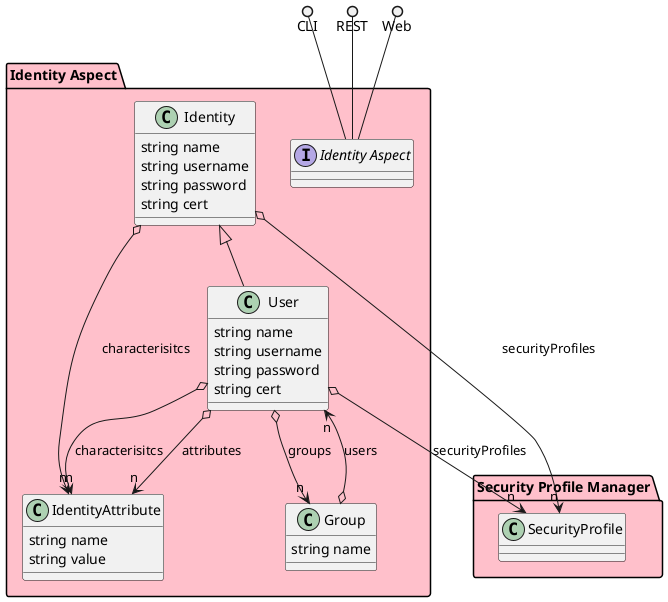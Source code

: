 @startuml


package "Identity Aspect" #pink {
    
        class User {
        }
    
        class IdentityAttribute {
        }
    
        class Group {
        }
    }

package "Security Profile Manager" #pink {
    
        class SecurityProfile {
        }
    }


package "Identity Aspect" #pink {

    interface "Identity Aspect" as i {
    
    }
}

CLI ()-- i
REST ()-- i
Web ()-- i

package "Identity Aspect" #pink {
        class "Group" {
                 string name
                    }
                Group o--> "n" User : users
            
    
    class "Identity" {
                 string name
                 string username
                 string password
                 string cert
                    }
                Identity o--> "n" SecurityProfile : securityProfiles
                        Identity o--> "n" IdentityAttribute : characterisitcs
            
    
    class "IdentityAttribute" {
                 string name
                 string value
                    }
    
    
    class "User" {
                 string name
                 string username
                 string password
                 string cert
                    }
                User o--> "n" Group : groups
                        User o--> "n" IdentityAttribute : attributes
                        User o--> "n" SecurityProfile : securityProfiles
                        User o--> "n" IdentityAttribute : characterisitcs
            
    
        Identity <|-- User
    

}



@enduml
